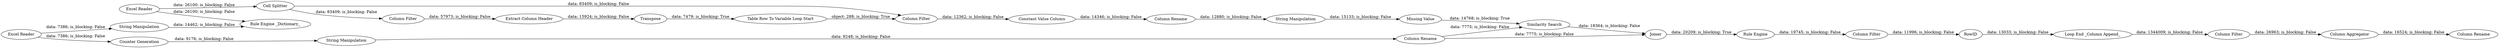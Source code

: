 digraph {
	"1027644459705195407_54" [label="Column Filter"]
	"1027644459705195407_35" [label="Counter Generation"]
	"1027644459705195407_28" [label="Extract Column Header"]
	"1027644459705195407_45" [label="Missing Value"]
	"1027644459705195407_43" [label="Rule Engine"]
	"1027644459705195407_5" [label="Rule Engine _Dictionary_"]
	"1027644459705195407_55" [label="Column Aggregator"]
	"1027644459705195407_58" [label="String Manipulation"]
	"1027644459705195407_32" [label=Transpose]
	"1027644459705195407_34" [label="Column Filter"]
	"1027644459705195407_33" [label="Column Filter"]
	"1027644459705195407_44" [label=RowID]
	"1027644459705195407_37" [label="Column Rename"]
	"1027644459705195407_6" [label="Cell Splitter"]
	"1027644459705195407_57" [label="String Manipulation"]
	"1027644459705195407_56" [label="Column Rename"]
	"1027644459705195407_1" [label="Excel Reader"]
	"1027644459705195407_39" [label="Loop End _Column Append_"]
	"1027644459705195407_2" [label="Excel Reader"]
	"1027644459705195407_30" [label="Table Row To Variable Loop Start"]
	"1027644459705195407_40" [label=Joiner]
	"1027644459705195407_47" [label="Constant Value Column"]
	"1027644459705195407_53" [label="Column Filter"]
	"1027644459705195407_3" [label="String Manipulation"]
	"1027644459705195407_38" [label="Column Rename"]
	"1027644459705195407_36" [label="Similarity Search"]
	"1027644459705195407_6" -> "1027644459705195407_34" [label="data: 83409; is_blocking: False"]
	"1027644459705195407_2" -> "1027644459705195407_35" [label="data: 7386; is_blocking: False"]
	"1027644459705195407_53" -> "1027644459705195407_44" [label="data: 11996; is_blocking: False"]
	"1027644459705195407_30" -> "1027644459705195407_34" [label="object: 288; is_blocking: True"]
	"1027644459705195407_1" -> "1027644459705195407_6" [label="data: 26100; is_blocking: False"]
	"1027644459705195407_47" -> "1027644459705195407_38" [label="data: 14346; is_blocking: False"]
	"1027644459705195407_35" -> "1027644459705195407_58" [label="data: 9176; is_blocking: False"]
	"1027644459705195407_43" -> "1027644459705195407_53" [label="data: 19745; is_blocking: False"]
	"1027644459705195407_1" -> "1027644459705195407_5" [label="data: 26100; is_blocking: False"]
	"1027644459705195407_32" -> "1027644459705195407_30" [label="data: 7479; is_blocking: True"]
	"1027644459705195407_28" -> "1027644459705195407_32" [label="data: 15924; is_blocking: False"]
	"1027644459705195407_58" -> "1027644459705195407_37" [label="data: 9248; is_blocking: False"]
	"1027644459705195407_38" -> "1027644459705195407_57" [label="data: 12880; is_blocking: False"]
	"1027644459705195407_39" -> "1027644459705195407_54" [label="data: 1344009; is_blocking: False"]
	"1027644459705195407_54" -> "1027644459705195407_55" [label="data: 26963; is_blocking: False"]
	"1027644459705195407_55" -> "1027644459705195407_56" [label="data: 16524; is_blocking: False"]
	"1027644459705195407_44" -> "1027644459705195407_39" [label="data: 13033; is_blocking: False"]
	"1027644459705195407_57" -> "1027644459705195407_45" [label="data: 15133; is_blocking: False"]
	"1027644459705195407_2" -> "1027644459705195407_3" [label="data: 7386; is_blocking: False"]
	"1027644459705195407_34" -> "1027644459705195407_47" [label="data: 12362; is_blocking: False"]
	"1027644459705195407_37" -> "1027644459705195407_36" [label="data: 7775; is_blocking: False"]
	"1027644459705195407_45" -> "1027644459705195407_36" [label="data: 14768; is_blocking: True"]
	"1027644459705195407_33" -> "1027644459705195407_28" [label="data: 57973; is_blocking: False"]
	"1027644459705195407_36" -> "1027644459705195407_40" [label="data: 18364; is_blocking: False"]
	"1027644459705195407_3" -> "1027644459705195407_5" [label="data: 14462; is_blocking: False"]
	"1027644459705195407_37" -> "1027644459705195407_40" [label="data: 7775; is_blocking: False"]
	"1027644459705195407_40" -> "1027644459705195407_43" [label="data: 20209; is_blocking: True"]
	"1027644459705195407_6" -> "1027644459705195407_33" [label="data: 83409; is_blocking: False"]
	rankdir=LR
}
